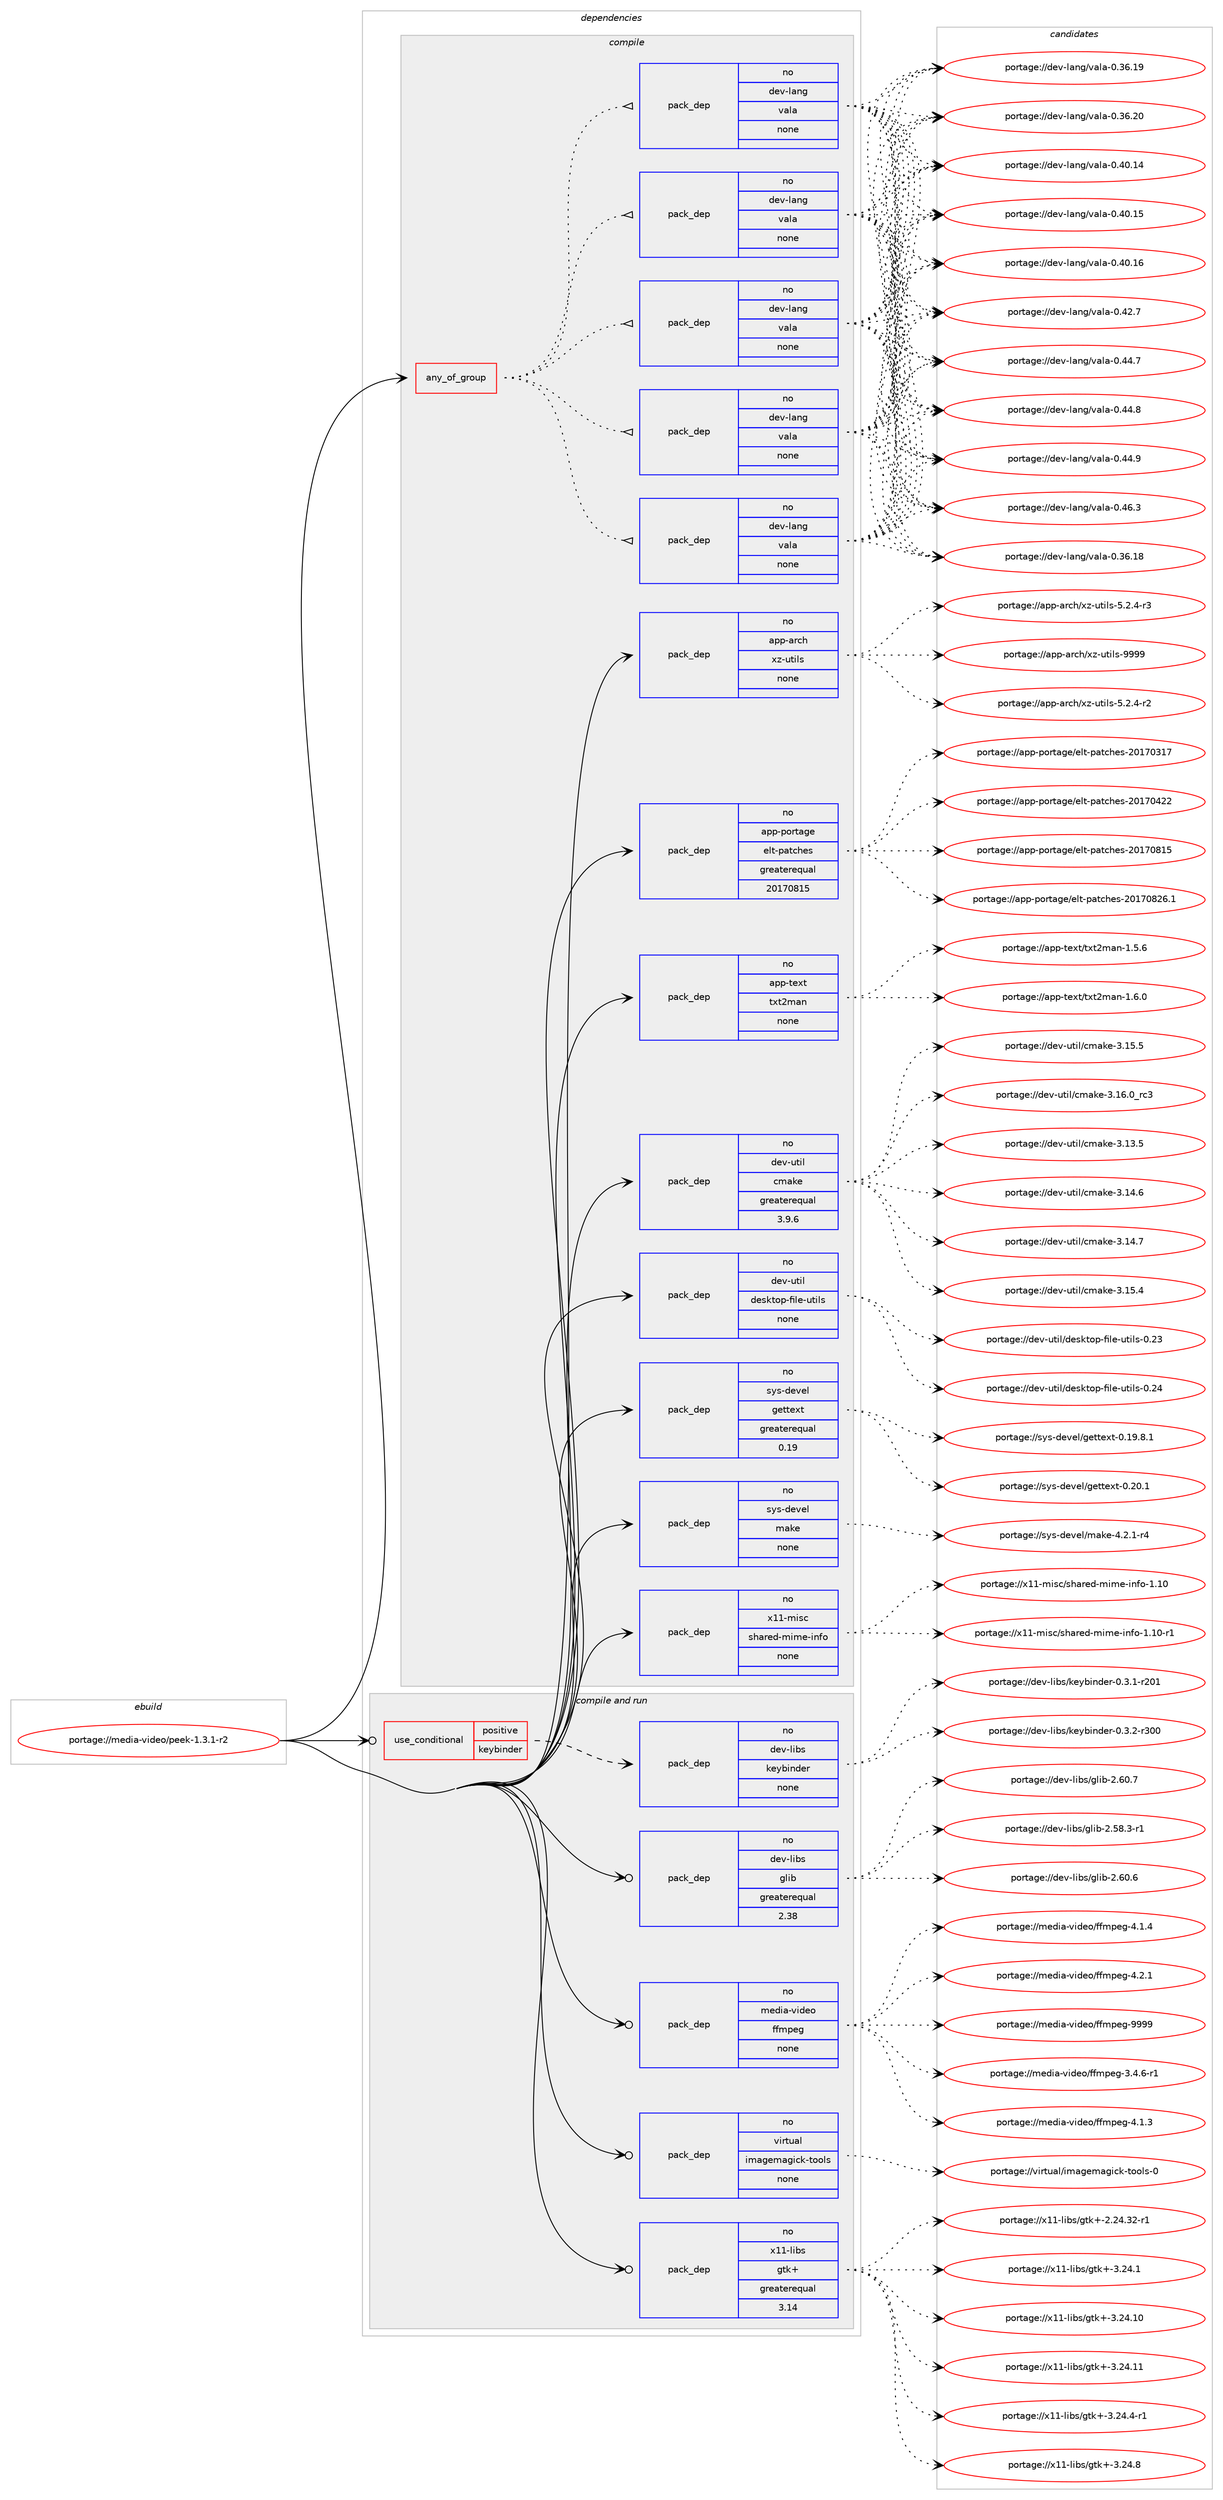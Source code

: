 digraph prolog {

# *************
# Graph options
# *************

newrank=true;
concentrate=true;
compound=true;
graph [rankdir=LR,fontname=Helvetica,fontsize=10,ranksep=1.5];#, ranksep=2.5, nodesep=0.2];
edge  [arrowhead=vee];
node  [fontname=Helvetica,fontsize=10];

# **********
# The ebuild
# **********

subgraph cluster_leftcol {
color=gray;
rank=same;
label=<<i>ebuild</i>>;
id [label="portage://media-video/peek-1.3.1-r2", color=red, width=4, href="../media-video/peek-1.3.1-r2.svg"];
}

# ****************
# The dependencies
# ****************

subgraph cluster_midcol {
color=gray;
label=<<i>dependencies</i>>;
subgraph cluster_compile {
fillcolor="#eeeeee";
style=filled;
label=<<i>compile</i>>;
subgraph any5461 {
dependency342769 [label=<<TABLE BORDER="0" CELLBORDER="1" CELLSPACING="0" CELLPADDING="4"><TR><TD CELLPADDING="10">any_of_group</TD></TR></TABLE>>, shape=none, color=red];subgraph pack251626 {
dependency342770 [label=<<TABLE BORDER="0" CELLBORDER="1" CELLSPACING="0" CELLPADDING="4" WIDTH="220"><TR><TD ROWSPAN="6" CELLPADDING="30">pack_dep</TD></TR><TR><TD WIDTH="110">no</TD></TR><TR><TD>dev-lang</TD></TR><TR><TD>vala</TD></TR><TR><TD>none</TD></TR><TR><TD></TD></TR></TABLE>>, shape=none, color=blue];
}
dependency342769:e -> dependency342770:w [weight=20,style="dotted",arrowhead="oinv"];
subgraph pack251627 {
dependency342771 [label=<<TABLE BORDER="0" CELLBORDER="1" CELLSPACING="0" CELLPADDING="4" WIDTH="220"><TR><TD ROWSPAN="6" CELLPADDING="30">pack_dep</TD></TR><TR><TD WIDTH="110">no</TD></TR><TR><TD>dev-lang</TD></TR><TR><TD>vala</TD></TR><TR><TD>none</TD></TR><TR><TD></TD></TR></TABLE>>, shape=none, color=blue];
}
dependency342769:e -> dependency342771:w [weight=20,style="dotted",arrowhead="oinv"];
subgraph pack251628 {
dependency342772 [label=<<TABLE BORDER="0" CELLBORDER="1" CELLSPACING="0" CELLPADDING="4" WIDTH="220"><TR><TD ROWSPAN="6" CELLPADDING="30">pack_dep</TD></TR><TR><TD WIDTH="110">no</TD></TR><TR><TD>dev-lang</TD></TR><TR><TD>vala</TD></TR><TR><TD>none</TD></TR><TR><TD></TD></TR></TABLE>>, shape=none, color=blue];
}
dependency342769:e -> dependency342772:w [weight=20,style="dotted",arrowhead="oinv"];
subgraph pack251629 {
dependency342773 [label=<<TABLE BORDER="0" CELLBORDER="1" CELLSPACING="0" CELLPADDING="4" WIDTH="220"><TR><TD ROWSPAN="6" CELLPADDING="30">pack_dep</TD></TR><TR><TD WIDTH="110">no</TD></TR><TR><TD>dev-lang</TD></TR><TR><TD>vala</TD></TR><TR><TD>none</TD></TR><TR><TD></TD></TR></TABLE>>, shape=none, color=blue];
}
dependency342769:e -> dependency342773:w [weight=20,style="dotted",arrowhead="oinv"];
subgraph pack251630 {
dependency342774 [label=<<TABLE BORDER="0" CELLBORDER="1" CELLSPACING="0" CELLPADDING="4" WIDTH="220"><TR><TD ROWSPAN="6" CELLPADDING="30">pack_dep</TD></TR><TR><TD WIDTH="110">no</TD></TR><TR><TD>dev-lang</TD></TR><TR><TD>vala</TD></TR><TR><TD>none</TD></TR><TR><TD></TD></TR></TABLE>>, shape=none, color=blue];
}
dependency342769:e -> dependency342774:w [weight=20,style="dotted",arrowhead="oinv"];
}
id:e -> dependency342769:w [weight=20,style="solid",arrowhead="vee"];
subgraph pack251631 {
dependency342775 [label=<<TABLE BORDER="0" CELLBORDER="1" CELLSPACING="0" CELLPADDING="4" WIDTH="220"><TR><TD ROWSPAN="6" CELLPADDING="30">pack_dep</TD></TR><TR><TD WIDTH="110">no</TD></TR><TR><TD>app-arch</TD></TR><TR><TD>xz-utils</TD></TR><TR><TD>none</TD></TR><TR><TD></TD></TR></TABLE>>, shape=none, color=blue];
}
id:e -> dependency342775:w [weight=20,style="solid",arrowhead="vee"];
subgraph pack251632 {
dependency342776 [label=<<TABLE BORDER="0" CELLBORDER="1" CELLSPACING="0" CELLPADDING="4" WIDTH="220"><TR><TD ROWSPAN="6" CELLPADDING="30">pack_dep</TD></TR><TR><TD WIDTH="110">no</TD></TR><TR><TD>app-portage</TD></TR><TR><TD>elt-patches</TD></TR><TR><TD>greaterequal</TD></TR><TR><TD>20170815</TD></TR></TABLE>>, shape=none, color=blue];
}
id:e -> dependency342776:w [weight=20,style="solid",arrowhead="vee"];
subgraph pack251633 {
dependency342777 [label=<<TABLE BORDER="0" CELLBORDER="1" CELLSPACING="0" CELLPADDING="4" WIDTH="220"><TR><TD ROWSPAN="6" CELLPADDING="30">pack_dep</TD></TR><TR><TD WIDTH="110">no</TD></TR><TR><TD>app-text</TD></TR><TR><TD>txt2man</TD></TR><TR><TD>none</TD></TR><TR><TD></TD></TR></TABLE>>, shape=none, color=blue];
}
id:e -> dependency342777:w [weight=20,style="solid",arrowhead="vee"];
subgraph pack251634 {
dependency342778 [label=<<TABLE BORDER="0" CELLBORDER="1" CELLSPACING="0" CELLPADDING="4" WIDTH="220"><TR><TD ROWSPAN="6" CELLPADDING="30">pack_dep</TD></TR><TR><TD WIDTH="110">no</TD></TR><TR><TD>dev-util</TD></TR><TR><TD>cmake</TD></TR><TR><TD>greaterequal</TD></TR><TR><TD>3.9.6</TD></TR></TABLE>>, shape=none, color=blue];
}
id:e -> dependency342778:w [weight=20,style="solid",arrowhead="vee"];
subgraph pack251635 {
dependency342779 [label=<<TABLE BORDER="0" CELLBORDER="1" CELLSPACING="0" CELLPADDING="4" WIDTH="220"><TR><TD ROWSPAN="6" CELLPADDING="30">pack_dep</TD></TR><TR><TD WIDTH="110">no</TD></TR><TR><TD>dev-util</TD></TR><TR><TD>desktop-file-utils</TD></TR><TR><TD>none</TD></TR><TR><TD></TD></TR></TABLE>>, shape=none, color=blue];
}
id:e -> dependency342779:w [weight=20,style="solid",arrowhead="vee"];
subgraph pack251636 {
dependency342780 [label=<<TABLE BORDER="0" CELLBORDER="1" CELLSPACING="0" CELLPADDING="4" WIDTH="220"><TR><TD ROWSPAN="6" CELLPADDING="30">pack_dep</TD></TR><TR><TD WIDTH="110">no</TD></TR><TR><TD>sys-devel</TD></TR><TR><TD>gettext</TD></TR><TR><TD>greaterequal</TD></TR><TR><TD>0.19</TD></TR></TABLE>>, shape=none, color=blue];
}
id:e -> dependency342780:w [weight=20,style="solid",arrowhead="vee"];
subgraph pack251637 {
dependency342781 [label=<<TABLE BORDER="0" CELLBORDER="1" CELLSPACING="0" CELLPADDING="4" WIDTH="220"><TR><TD ROWSPAN="6" CELLPADDING="30">pack_dep</TD></TR><TR><TD WIDTH="110">no</TD></TR><TR><TD>sys-devel</TD></TR><TR><TD>make</TD></TR><TR><TD>none</TD></TR><TR><TD></TD></TR></TABLE>>, shape=none, color=blue];
}
id:e -> dependency342781:w [weight=20,style="solid",arrowhead="vee"];
subgraph pack251638 {
dependency342782 [label=<<TABLE BORDER="0" CELLBORDER="1" CELLSPACING="0" CELLPADDING="4" WIDTH="220"><TR><TD ROWSPAN="6" CELLPADDING="30">pack_dep</TD></TR><TR><TD WIDTH="110">no</TD></TR><TR><TD>x11-misc</TD></TR><TR><TD>shared-mime-info</TD></TR><TR><TD>none</TD></TR><TR><TD></TD></TR></TABLE>>, shape=none, color=blue];
}
id:e -> dependency342782:w [weight=20,style="solid",arrowhead="vee"];
}
subgraph cluster_compileandrun {
fillcolor="#eeeeee";
style=filled;
label=<<i>compile and run</i>>;
subgraph cond85533 {
dependency342783 [label=<<TABLE BORDER="0" CELLBORDER="1" CELLSPACING="0" CELLPADDING="4"><TR><TD ROWSPAN="3" CELLPADDING="10">use_conditional</TD></TR><TR><TD>positive</TD></TR><TR><TD>keybinder</TD></TR></TABLE>>, shape=none, color=red];
subgraph pack251639 {
dependency342784 [label=<<TABLE BORDER="0" CELLBORDER="1" CELLSPACING="0" CELLPADDING="4" WIDTH="220"><TR><TD ROWSPAN="6" CELLPADDING="30">pack_dep</TD></TR><TR><TD WIDTH="110">no</TD></TR><TR><TD>dev-libs</TD></TR><TR><TD>keybinder</TD></TR><TR><TD>none</TD></TR><TR><TD></TD></TR></TABLE>>, shape=none, color=blue];
}
dependency342783:e -> dependency342784:w [weight=20,style="dashed",arrowhead="vee"];
}
id:e -> dependency342783:w [weight=20,style="solid",arrowhead="odotvee"];
subgraph pack251640 {
dependency342785 [label=<<TABLE BORDER="0" CELLBORDER="1" CELLSPACING="0" CELLPADDING="4" WIDTH="220"><TR><TD ROWSPAN="6" CELLPADDING="30">pack_dep</TD></TR><TR><TD WIDTH="110">no</TD></TR><TR><TD>dev-libs</TD></TR><TR><TD>glib</TD></TR><TR><TD>greaterequal</TD></TR><TR><TD>2.38</TD></TR></TABLE>>, shape=none, color=blue];
}
id:e -> dependency342785:w [weight=20,style="solid",arrowhead="odotvee"];
subgraph pack251641 {
dependency342786 [label=<<TABLE BORDER="0" CELLBORDER="1" CELLSPACING="0" CELLPADDING="4" WIDTH="220"><TR><TD ROWSPAN="6" CELLPADDING="30">pack_dep</TD></TR><TR><TD WIDTH="110">no</TD></TR><TR><TD>media-video</TD></TR><TR><TD>ffmpeg</TD></TR><TR><TD>none</TD></TR><TR><TD></TD></TR></TABLE>>, shape=none, color=blue];
}
id:e -> dependency342786:w [weight=20,style="solid",arrowhead="odotvee"];
subgraph pack251642 {
dependency342787 [label=<<TABLE BORDER="0" CELLBORDER="1" CELLSPACING="0" CELLPADDING="4" WIDTH="220"><TR><TD ROWSPAN="6" CELLPADDING="30">pack_dep</TD></TR><TR><TD WIDTH="110">no</TD></TR><TR><TD>virtual</TD></TR><TR><TD>imagemagick-tools</TD></TR><TR><TD>none</TD></TR><TR><TD></TD></TR></TABLE>>, shape=none, color=blue];
}
id:e -> dependency342787:w [weight=20,style="solid",arrowhead="odotvee"];
subgraph pack251643 {
dependency342788 [label=<<TABLE BORDER="0" CELLBORDER="1" CELLSPACING="0" CELLPADDING="4" WIDTH="220"><TR><TD ROWSPAN="6" CELLPADDING="30">pack_dep</TD></TR><TR><TD WIDTH="110">no</TD></TR><TR><TD>x11-libs</TD></TR><TR><TD>gtk+</TD></TR><TR><TD>greaterequal</TD></TR><TR><TD>3.14</TD></TR></TABLE>>, shape=none, color=blue];
}
id:e -> dependency342788:w [weight=20,style="solid",arrowhead="odotvee"];
}
subgraph cluster_run {
fillcolor="#eeeeee";
style=filled;
label=<<i>run</i>>;
}
}

# **************
# The candidates
# **************

subgraph cluster_choices {
rank=same;
color=gray;
label=<<i>candidates</i>>;

subgraph choice251626 {
color=black;
nodesep=1;
choiceportage10010111845108971101034711897108974548465154464956 [label="portage://dev-lang/vala-0.36.18", color=red, width=4,href="../dev-lang/vala-0.36.18.svg"];
choiceportage10010111845108971101034711897108974548465154464957 [label="portage://dev-lang/vala-0.36.19", color=red, width=4,href="../dev-lang/vala-0.36.19.svg"];
choiceportage10010111845108971101034711897108974548465154465048 [label="portage://dev-lang/vala-0.36.20", color=red, width=4,href="../dev-lang/vala-0.36.20.svg"];
choiceportage10010111845108971101034711897108974548465248464952 [label="portage://dev-lang/vala-0.40.14", color=red, width=4,href="../dev-lang/vala-0.40.14.svg"];
choiceportage10010111845108971101034711897108974548465248464953 [label="portage://dev-lang/vala-0.40.15", color=red, width=4,href="../dev-lang/vala-0.40.15.svg"];
choiceportage10010111845108971101034711897108974548465248464954 [label="portage://dev-lang/vala-0.40.16", color=red, width=4,href="../dev-lang/vala-0.40.16.svg"];
choiceportage100101118451089711010347118971089745484652504655 [label="portage://dev-lang/vala-0.42.7", color=red, width=4,href="../dev-lang/vala-0.42.7.svg"];
choiceportage100101118451089711010347118971089745484652524655 [label="portage://dev-lang/vala-0.44.7", color=red, width=4,href="../dev-lang/vala-0.44.7.svg"];
choiceportage100101118451089711010347118971089745484652524656 [label="portage://dev-lang/vala-0.44.8", color=red, width=4,href="../dev-lang/vala-0.44.8.svg"];
choiceportage100101118451089711010347118971089745484652524657 [label="portage://dev-lang/vala-0.44.9", color=red, width=4,href="../dev-lang/vala-0.44.9.svg"];
choiceportage100101118451089711010347118971089745484652544651 [label="portage://dev-lang/vala-0.46.3", color=red, width=4,href="../dev-lang/vala-0.46.3.svg"];
dependency342770:e -> choiceportage10010111845108971101034711897108974548465154464956:w [style=dotted,weight="100"];
dependency342770:e -> choiceportage10010111845108971101034711897108974548465154464957:w [style=dotted,weight="100"];
dependency342770:e -> choiceportage10010111845108971101034711897108974548465154465048:w [style=dotted,weight="100"];
dependency342770:e -> choiceportage10010111845108971101034711897108974548465248464952:w [style=dotted,weight="100"];
dependency342770:e -> choiceportage10010111845108971101034711897108974548465248464953:w [style=dotted,weight="100"];
dependency342770:e -> choiceportage10010111845108971101034711897108974548465248464954:w [style=dotted,weight="100"];
dependency342770:e -> choiceportage100101118451089711010347118971089745484652504655:w [style=dotted,weight="100"];
dependency342770:e -> choiceportage100101118451089711010347118971089745484652524655:w [style=dotted,weight="100"];
dependency342770:e -> choiceportage100101118451089711010347118971089745484652524656:w [style=dotted,weight="100"];
dependency342770:e -> choiceportage100101118451089711010347118971089745484652524657:w [style=dotted,weight="100"];
dependency342770:e -> choiceportage100101118451089711010347118971089745484652544651:w [style=dotted,weight="100"];
}
subgraph choice251627 {
color=black;
nodesep=1;
choiceportage10010111845108971101034711897108974548465154464956 [label="portage://dev-lang/vala-0.36.18", color=red, width=4,href="../dev-lang/vala-0.36.18.svg"];
choiceportage10010111845108971101034711897108974548465154464957 [label="portage://dev-lang/vala-0.36.19", color=red, width=4,href="../dev-lang/vala-0.36.19.svg"];
choiceportage10010111845108971101034711897108974548465154465048 [label="portage://dev-lang/vala-0.36.20", color=red, width=4,href="../dev-lang/vala-0.36.20.svg"];
choiceportage10010111845108971101034711897108974548465248464952 [label="portage://dev-lang/vala-0.40.14", color=red, width=4,href="../dev-lang/vala-0.40.14.svg"];
choiceportage10010111845108971101034711897108974548465248464953 [label="portage://dev-lang/vala-0.40.15", color=red, width=4,href="../dev-lang/vala-0.40.15.svg"];
choiceportage10010111845108971101034711897108974548465248464954 [label="portage://dev-lang/vala-0.40.16", color=red, width=4,href="../dev-lang/vala-0.40.16.svg"];
choiceportage100101118451089711010347118971089745484652504655 [label="portage://dev-lang/vala-0.42.7", color=red, width=4,href="../dev-lang/vala-0.42.7.svg"];
choiceportage100101118451089711010347118971089745484652524655 [label="portage://dev-lang/vala-0.44.7", color=red, width=4,href="../dev-lang/vala-0.44.7.svg"];
choiceportage100101118451089711010347118971089745484652524656 [label="portage://dev-lang/vala-0.44.8", color=red, width=4,href="../dev-lang/vala-0.44.8.svg"];
choiceportage100101118451089711010347118971089745484652524657 [label="portage://dev-lang/vala-0.44.9", color=red, width=4,href="../dev-lang/vala-0.44.9.svg"];
choiceportage100101118451089711010347118971089745484652544651 [label="portage://dev-lang/vala-0.46.3", color=red, width=4,href="../dev-lang/vala-0.46.3.svg"];
dependency342771:e -> choiceportage10010111845108971101034711897108974548465154464956:w [style=dotted,weight="100"];
dependency342771:e -> choiceportage10010111845108971101034711897108974548465154464957:w [style=dotted,weight="100"];
dependency342771:e -> choiceportage10010111845108971101034711897108974548465154465048:w [style=dotted,weight="100"];
dependency342771:e -> choiceportage10010111845108971101034711897108974548465248464952:w [style=dotted,weight="100"];
dependency342771:e -> choiceportage10010111845108971101034711897108974548465248464953:w [style=dotted,weight="100"];
dependency342771:e -> choiceportage10010111845108971101034711897108974548465248464954:w [style=dotted,weight="100"];
dependency342771:e -> choiceportage100101118451089711010347118971089745484652504655:w [style=dotted,weight="100"];
dependency342771:e -> choiceportage100101118451089711010347118971089745484652524655:w [style=dotted,weight="100"];
dependency342771:e -> choiceportage100101118451089711010347118971089745484652524656:w [style=dotted,weight="100"];
dependency342771:e -> choiceportage100101118451089711010347118971089745484652524657:w [style=dotted,weight="100"];
dependency342771:e -> choiceportage100101118451089711010347118971089745484652544651:w [style=dotted,weight="100"];
}
subgraph choice251628 {
color=black;
nodesep=1;
choiceportage10010111845108971101034711897108974548465154464956 [label="portage://dev-lang/vala-0.36.18", color=red, width=4,href="../dev-lang/vala-0.36.18.svg"];
choiceportage10010111845108971101034711897108974548465154464957 [label="portage://dev-lang/vala-0.36.19", color=red, width=4,href="../dev-lang/vala-0.36.19.svg"];
choiceportage10010111845108971101034711897108974548465154465048 [label="portage://dev-lang/vala-0.36.20", color=red, width=4,href="../dev-lang/vala-0.36.20.svg"];
choiceportage10010111845108971101034711897108974548465248464952 [label="portage://dev-lang/vala-0.40.14", color=red, width=4,href="../dev-lang/vala-0.40.14.svg"];
choiceportage10010111845108971101034711897108974548465248464953 [label="portage://dev-lang/vala-0.40.15", color=red, width=4,href="../dev-lang/vala-0.40.15.svg"];
choiceportage10010111845108971101034711897108974548465248464954 [label="portage://dev-lang/vala-0.40.16", color=red, width=4,href="../dev-lang/vala-0.40.16.svg"];
choiceportage100101118451089711010347118971089745484652504655 [label="portage://dev-lang/vala-0.42.7", color=red, width=4,href="../dev-lang/vala-0.42.7.svg"];
choiceportage100101118451089711010347118971089745484652524655 [label="portage://dev-lang/vala-0.44.7", color=red, width=4,href="../dev-lang/vala-0.44.7.svg"];
choiceportage100101118451089711010347118971089745484652524656 [label="portage://dev-lang/vala-0.44.8", color=red, width=4,href="../dev-lang/vala-0.44.8.svg"];
choiceportage100101118451089711010347118971089745484652524657 [label="portage://dev-lang/vala-0.44.9", color=red, width=4,href="../dev-lang/vala-0.44.9.svg"];
choiceportage100101118451089711010347118971089745484652544651 [label="portage://dev-lang/vala-0.46.3", color=red, width=4,href="../dev-lang/vala-0.46.3.svg"];
dependency342772:e -> choiceportage10010111845108971101034711897108974548465154464956:w [style=dotted,weight="100"];
dependency342772:e -> choiceportage10010111845108971101034711897108974548465154464957:w [style=dotted,weight="100"];
dependency342772:e -> choiceportage10010111845108971101034711897108974548465154465048:w [style=dotted,weight="100"];
dependency342772:e -> choiceportage10010111845108971101034711897108974548465248464952:w [style=dotted,weight="100"];
dependency342772:e -> choiceportage10010111845108971101034711897108974548465248464953:w [style=dotted,weight="100"];
dependency342772:e -> choiceportage10010111845108971101034711897108974548465248464954:w [style=dotted,weight="100"];
dependency342772:e -> choiceportage100101118451089711010347118971089745484652504655:w [style=dotted,weight="100"];
dependency342772:e -> choiceportage100101118451089711010347118971089745484652524655:w [style=dotted,weight="100"];
dependency342772:e -> choiceportage100101118451089711010347118971089745484652524656:w [style=dotted,weight="100"];
dependency342772:e -> choiceportage100101118451089711010347118971089745484652524657:w [style=dotted,weight="100"];
dependency342772:e -> choiceportage100101118451089711010347118971089745484652544651:w [style=dotted,weight="100"];
}
subgraph choice251629 {
color=black;
nodesep=1;
choiceportage10010111845108971101034711897108974548465154464956 [label="portage://dev-lang/vala-0.36.18", color=red, width=4,href="../dev-lang/vala-0.36.18.svg"];
choiceportage10010111845108971101034711897108974548465154464957 [label="portage://dev-lang/vala-0.36.19", color=red, width=4,href="../dev-lang/vala-0.36.19.svg"];
choiceportage10010111845108971101034711897108974548465154465048 [label="portage://dev-lang/vala-0.36.20", color=red, width=4,href="../dev-lang/vala-0.36.20.svg"];
choiceportage10010111845108971101034711897108974548465248464952 [label="portage://dev-lang/vala-0.40.14", color=red, width=4,href="../dev-lang/vala-0.40.14.svg"];
choiceportage10010111845108971101034711897108974548465248464953 [label="portage://dev-lang/vala-0.40.15", color=red, width=4,href="../dev-lang/vala-0.40.15.svg"];
choiceportage10010111845108971101034711897108974548465248464954 [label="portage://dev-lang/vala-0.40.16", color=red, width=4,href="../dev-lang/vala-0.40.16.svg"];
choiceportage100101118451089711010347118971089745484652504655 [label="portage://dev-lang/vala-0.42.7", color=red, width=4,href="../dev-lang/vala-0.42.7.svg"];
choiceportage100101118451089711010347118971089745484652524655 [label="portage://dev-lang/vala-0.44.7", color=red, width=4,href="../dev-lang/vala-0.44.7.svg"];
choiceportage100101118451089711010347118971089745484652524656 [label="portage://dev-lang/vala-0.44.8", color=red, width=4,href="../dev-lang/vala-0.44.8.svg"];
choiceportage100101118451089711010347118971089745484652524657 [label="portage://dev-lang/vala-0.44.9", color=red, width=4,href="../dev-lang/vala-0.44.9.svg"];
choiceportage100101118451089711010347118971089745484652544651 [label="portage://dev-lang/vala-0.46.3", color=red, width=4,href="../dev-lang/vala-0.46.3.svg"];
dependency342773:e -> choiceportage10010111845108971101034711897108974548465154464956:w [style=dotted,weight="100"];
dependency342773:e -> choiceportage10010111845108971101034711897108974548465154464957:w [style=dotted,weight="100"];
dependency342773:e -> choiceportage10010111845108971101034711897108974548465154465048:w [style=dotted,weight="100"];
dependency342773:e -> choiceportage10010111845108971101034711897108974548465248464952:w [style=dotted,weight="100"];
dependency342773:e -> choiceportage10010111845108971101034711897108974548465248464953:w [style=dotted,weight="100"];
dependency342773:e -> choiceportage10010111845108971101034711897108974548465248464954:w [style=dotted,weight="100"];
dependency342773:e -> choiceportage100101118451089711010347118971089745484652504655:w [style=dotted,weight="100"];
dependency342773:e -> choiceportage100101118451089711010347118971089745484652524655:w [style=dotted,weight="100"];
dependency342773:e -> choiceportage100101118451089711010347118971089745484652524656:w [style=dotted,weight="100"];
dependency342773:e -> choiceportage100101118451089711010347118971089745484652524657:w [style=dotted,weight="100"];
dependency342773:e -> choiceportage100101118451089711010347118971089745484652544651:w [style=dotted,weight="100"];
}
subgraph choice251630 {
color=black;
nodesep=1;
choiceportage10010111845108971101034711897108974548465154464956 [label="portage://dev-lang/vala-0.36.18", color=red, width=4,href="../dev-lang/vala-0.36.18.svg"];
choiceportage10010111845108971101034711897108974548465154464957 [label="portage://dev-lang/vala-0.36.19", color=red, width=4,href="../dev-lang/vala-0.36.19.svg"];
choiceportage10010111845108971101034711897108974548465154465048 [label="portage://dev-lang/vala-0.36.20", color=red, width=4,href="../dev-lang/vala-0.36.20.svg"];
choiceportage10010111845108971101034711897108974548465248464952 [label="portage://dev-lang/vala-0.40.14", color=red, width=4,href="../dev-lang/vala-0.40.14.svg"];
choiceportage10010111845108971101034711897108974548465248464953 [label="portage://dev-lang/vala-0.40.15", color=red, width=4,href="../dev-lang/vala-0.40.15.svg"];
choiceportage10010111845108971101034711897108974548465248464954 [label="portage://dev-lang/vala-0.40.16", color=red, width=4,href="../dev-lang/vala-0.40.16.svg"];
choiceportage100101118451089711010347118971089745484652504655 [label="portage://dev-lang/vala-0.42.7", color=red, width=4,href="../dev-lang/vala-0.42.7.svg"];
choiceportage100101118451089711010347118971089745484652524655 [label="portage://dev-lang/vala-0.44.7", color=red, width=4,href="../dev-lang/vala-0.44.7.svg"];
choiceportage100101118451089711010347118971089745484652524656 [label="portage://dev-lang/vala-0.44.8", color=red, width=4,href="../dev-lang/vala-0.44.8.svg"];
choiceportage100101118451089711010347118971089745484652524657 [label="portage://dev-lang/vala-0.44.9", color=red, width=4,href="../dev-lang/vala-0.44.9.svg"];
choiceportage100101118451089711010347118971089745484652544651 [label="portage://dev-lang/vala-0.46.3", color=red, width=4,href="../dev-lang/vala-0.46.3.svg"];
dependency342774:e -> choiceportage10010111845108971101034711897108974548465154464956:w [style=dotted,weight="100"];
dependency342774:e -> choiceportage10010111845108971101034711897108974548465154464957:w [style=dotted,weight="100"];
dependency342774:e -> choiceportage10010111845108971101034711897108974548465154465048:w [style=dotted,weight="100"];
dependency342774:e -> choiceportage10010111845108971101034711897108974548465248464952:w [style=dotted,weight="100"];
dependency342774:e -> choiceportage10010111845108971101034711897108974548465248464953:w [style=dotted,weight="100"];
dependency342774:e -> choiceportage10010111845108971101034711897108974548465248464954:w [style=dotted,weight="100"];
dependency342774:e -> choiceportage100101118451089711010347118971089745484652504655:w [style=dotted,weight="100"];
dependency342774:e -> choiceportage100101118451089711010347118971089745484652524655:w [style=dotted,weight="100"];
dependency342774:e -> choiceportage100101118451089711010347118971089745484652524656:w [style=dotted,weight="100"];
dependency342774:e -> choiceportage100101118451089711010347118971089745484652524657:w [style=dotted,weight="100"];
dependency342774:e -> choiceportage100101118451089711010347118971089745484652544651:w [style=dotted,weight="100"];
}
subgraph choice251631 {
color=black;
nodesep=1;
choiceportage9711211245971149910447120122451171161051081154553465046524511450 [label="portage://app-arch/xz-utils-5.2.4-r2", color=red, width=4,href="../app-arch/xz-utils-5.2.4-r2.svg"];
choiceportage9711211245971149910447120122451171161051081154553465046524511451 [label="portage://app-arch/xz-utils-5.2.4-r3", color=red, width=4,href="../app-arch/xz-utils-5.2.4-r3.svg"];
choiceportage9711211245971149910447120122451171161051081154557575757 [label="portage://app-arch/xz-utils-9999", color=red, width=4,href="../app-arch/xz-utils-9999.svg"];
dependency342775:e -> choiceportage9711211245971149910447120122451171161051081154553465046524511450:w [style=dotted,weight="100"];
dependency342775:e -> choiceportage9711211245971149910447120122451171161051081154553465046524511451:w [style=dotted,weight="100"];
dependency342775:e -> choiceportage9711211245971149910447120122451171161051081154557575757:w [style=dotted,weight="100"];
}
subgraph choice251632 {
color=black;
nodesep=1;
choiceportage97112112451121111141169710310147101108116451129711699104101115455048495548514955 [label="portage://app-portage/elt-patches-20170317", color=red, width=4,href="../app-portage/elt-patches-20170317.svg"];
choiceportage97112112451121111141169710310147101108116451129711699104101115455048495548525050 [label="portage://app-portage/elt-patches-20170422", color=red, width=4,href="../app-portage/elt-patches-20170422.svg"];
choiceportage97112112451121111141169710310147101108116451129711699104101115455048495548564953 [label="portage://app-portage/elt-patches-20170815", color=red, width=4,href="../app-portage/elt-patches-20170815.svg"];
choiceportage971121124511211111411697103101471011081164511297116991041011154550484955485650544649 [label="portage://app-portage/elt-patches-20170826.1", color=red, width=4,href="../app-portage/elt-patches-20170826.1.svg"];
dependency342776:e -> choiceportage97112112451121111141169710310147101108116451129711699104101115455048495548514955:w [style=dotted,weight="100"];
dependency342776:e -> choiceportage97112112451121111141169710310147101108116451129711699104101115455048495548525050:w [style=dotted,weight="100"];
dependency342776:e -> choiceportage97112112451121111141169710310147101108116451129711699104101115455048495548564953:w [style=dotted,weight="100"];
dependency342776:e -> choiceportage971121124511211111411697103101471011081164511297116991041011154550484955485650544649:w [style=dotted,weight="100"];
}
subgraph choice251633 {
color=black;
nodesep=1;
choiceportage9711211245116101120116471161201165010997110454946534654 [label="portage://app-text/txt2man-1.5.6", color=red, width=4,href="../app-text/txt2man-1.5.6.svg"];
choiceportage9711211245116101120116471161201165010997110454946544648 [label="portage://app-text/txt2man-1.6.0", color=red, width=4,href="../app-text/txt2man-1.6.0.svg"];
dependency342777:e -> choiceportage9711211245116101120116471161201165010997110454946534654:w [style=dotted,weight="100"];
dependency342777:e -> choiceportage9711211245116101120116471161201165010997110454946544648:w [style=dotted,weight="100"];
}
subgraph choice251634 {
color=black;
nodesep=1;
choiceportage1001011184511711610510847991099710710145514649514653 [label="portage://dev-util/cmake-3.13.5", color=red, width=4,href="../dev-util/cmake-3.13.5.svg"];
choiceportage1001011184511711610510847991099710710145514649524654 [label="portage://dev-util/cmake-3.14.6", color=red, width=4,href="../dev-util/cmake-3.14.6.svg"];
choiceportage1001011184511711610510847991099710710145514649524655 [label="portage://dev-util/cmake-3.14.7", color=red, width=4,href="../dev-util/cmake-3.14.7.svg"];
choiceportage1001011184511711610510847991099710710145514649534652 [label="portage://dev-util/cmake-3.15.4", color=red, width=4,href="../dev-util/cmake-3.15.4.svg"];
choiceportage1001011184511711610510847991099710710145514649534653 [label="portage://dev-util/cmake-3.15.5", color=red, width=4,href="../dev-util/cmake-3.15.5.svg"];
choiceportage1001011184511711610510847991099710710145514649544648951149951 [label="portage://dev-util/cmake-3.16.0_rc3", color=red, width=4,href="../dev-util/cmake-3.16.0_rc3.svg"];
dependency342778:e -> choiceportage1001011184511711610510847991099710710145514649514653:w [style=dotted,weight="100"];
dependency342778:e -> choiceportage1001011184511711610510847991099710710145514649524654:w [style=dotted,weight="100"];
dependency342778:e -> choiceportage1001011184511711610510847991099710710145514649524655:w [style=dotted,weight="100"];
dependency342778:e -> choiceportage1001011184511711610510847991099710710145514649534652:w [style=dotted,weight="100"];
dependency342778:e -> choiceportage1001011184511711610510847991099710710145514649534653:w [style=dotted,weight="100"];
dependency342778:e -> choiceportage1001011184511711610510847991099710710145514649544648951149951:w [style=dotted,weight="100"];
}
subgraph choice251635 {
color=black;
nodesep=1;
choiceportage100101118451171161051084710010111510711611111245102105108101451171161051081154548465051 [label="portage://dev-util/desktop-file-utils-0.23", color=red, width=4,href="../dev-util/desktop-file-utils-0.23.svg"];
choiceportage100101118451171161051084710010111510711611111245102105108101451171161051081154548465052 [label="portage://dev-util/desktop-file-utils-0.24", color=red, width=4,href="../dev-util/desktop-file-utils-0.24.svg"];
dependency342779:e -> choiceportage100101118451171161051084710010111510711611111245102105108101451171161051081154548465051:w [style=dotted,weight="100"];
dependency342779:e -> choiceportage100101118451171161051084710010111510711611111245102105108101451171161051081154548465052:w [style=dotted,weight="100"];
}
subgraph choice251636 {
color=black;
nodesep=1;
choiceportage1151211154510010111810110847103101116116101120116454846495746564649 [label="portage://sys-devel/gettext-0.19.8.1", color=red, width=4,href="../sys-devel/gettext-0.19.8.1.svg"];
choiceportage115121115451001011181011084710310111611610112011645484650484649 [label="portage://sys-devel/gettext-0.20.1", color=red, width=4,href="../sys-devel/gettext-0.20.1.svg"];
dependency342780:e -> choiceportage1151211154510010111810110847103101116116101120116454846495746564649:w [style=dotted,weight="100"];
dependency342780:e -> choiceportage115121115451001011181011084710310111611610112011645484650484649:w [style=dotted,weight="100"];
}
subgraph choice251637 {
color=black;
nodesep=1;
choiceportage1151211154510010111810110847109971071014552465046494511452 [label="portage://sys-devel/make-4.2.1-r4", color=red, width=4,href="../sys-devel/make-4.2.1-r4.svg"];
dependency342781:e -> choiceportage1151211154510010111810110847109971071014552465046494511452:w [style=dotted,weight="100"];
}
subgraph choice251638 {
color=black;
nodesep=1;
choiceportage12049494510910511599471151049711410110045109105109101451051101021114549464948 [label="portage://x11-misc/shared-mime-info-1.10", color=red, width=4,href="../x11-misc/shared-mime-info-1.10.svg"];
choiceportage120494945109105115994711510497114101100451091051091014510511010211145494649484511449 [label="portage://x11-misc/shared-mime-info-1.10-r1", color=red, width=4,href="../x11-misc/shared-mime-info-1.10-r1.svg"];
dependency342782:e -> choiceportage12049494510910511599471151049711410110045109105109101451051101021114549464948:w [style=dotted,weight="100"];
dependency342782:e -> choiceportage120494945109105115994711510497114101100451091051091014510511010211145494649484511449:w [style=dotted,weight="100"];
}
subgraph choice251639 {
color=black;
nodesep=1;
choiceportage1001011184510810598115471071011219810511010010111445484651464945114504849 [label="portage://dev-libs/keybinder-0.3.1-r201", color=red, width=4,href="../dev-libs/keybinder-0.3.1-r201.svg"];
choiceportage1001011184510810598115471071011219810511010010111445484651465045114514848 [label="portage://dev-libs/keybinder-0.3.2-r300", color=red, width=4,href="../dev-libs/keybinder-0.3.2-r300.svg"];
dependency342784:e -> choiceportage1001011184510810598115471071011219810511010010111445484651464945114504849:w [style=dotted,weight="100"];
dependency342784:e -> choiceportage1001011184510810598115471071011219810511010010111445484651465045114514848:w [style=dotted,weight="100"];
}
subgraph choice251640 {
color=black;
nodesep=1;
choiceportage10010111845108105981154710310810598455046535646514511449 [label="portage://dev-libs/glib-2.58.3-r1", color=red, width=4,href="../dev-libs/glib-2.58.3-r1.svg"];
choiceportage1001011184510810598115471031081059845504654484654 [label="portage://dev-libs/glib-2.60.6", color=red, width=4,href="../dev-libs/glib-2.60.6.svg"];
choiceportage1001011184510810598115471031081059845504654484655 [label="portage://dev-libs/glib-2.60.7", color=red, width=4,href="../dev-libs/glib-2.60.7.svg"];
dependency342785:e -> choiceportage10010111845108105981154710310810598455046535646514511449:w [style=dotted,weight="100"];
dependency342785:e -> choiceportage1001011184510810598115471031081059845504654484654:w [style=dotted,weight="100"];
dependency342785:e -> choiceportage1001011184510810598115471031081059845504654484655:w [style=dotted,weight="100"];
}
subgraph choice251641 {
color=black;
nodesep=1;
choiceportage1091011001059745118105100101111471021021091121011034551465246544511449 [label="portage://media-video/ffmpeg-3.4.6-r1", color=red, width=4,href="../media-video/ffmpeg-3.4.6-r1.svg"];
choiceportage109101100105974511810510010111147102102109112101103455246494651 [label="portage://media-video/ffmpeg-4.1.3", color=red, width=4,href="../media-video/ffmpeg-4.1.3.svg"];
choiceportage109101100105974511810510010111147102102109112101103455246494652 [label="portage://media-video/ffmpeg-4.1.4", color=red, width=4,href="../media-video/ffmpeg-4.1.4.svg"];
choiceportage109101100105974511810510010111147102102109112101103455246504649 [label="portage://media-video/ffmpeg-4.2.1", color=red, width=4,href="../media-video/ffmpeg-4.2.1.svg"];
choiceportage1091011001059745118105100101111471021021091121011034557575757 [label="portage://media-video/ffmpeg-9999", color=red, width=4,href="../media-video/ffmpeg-9999.svg"];
dependency342786:e -> choiceportage1091011001059745118105100101111471021021091121011034551465246544511449:w [style=dotted,weight="100"];
dependency342786:e -> choiceportage109101100105974511810510010111147102102109112101103455246494651:w [style=dotted,weight="100"];
dependency342786:e -> choiceportage109101100105974511810510010111147102102109112101103455246494652:w [style=dotted,weight="100"];
dependency342786:e -> choiceportage109101100105974511810510010111147102102109112101103455246504649:w [style=dotted,weight="100"];
dependency342786:e -> choiceportage1091011001059745118105100101111471021021091121011034557575757:w [style=dotted,weight="100"];
}
subgraph choice251642 {
color=black;
nodesep=1;
choiceportage1181051141161179710847105109971031011099710310599107451161111111081154548 [label="portage://virtual/imagemagick-tools-0", color=red, width=4,href="../virtual/imagemagick-tools-0.svg"];
dependency342787:e -> choiceportage1181051141161179710847105109971031011099710310599107451161111111081154548:w [style=dotted,weight="100"];
}
subgraph choice251643 {
color=black;
nodesep=1;
choiceportage12049494510810598115471031161074345504650524651504511449 [label="portage://x11-libs/gtk+-2.24.32-r1", color=red, width=4,href="../x11-libs/gtk+-2.24.32-r1.svg"];
choiceportage12049494510810598115471031161074345514650524649 [label="portage://x11-libs/gtk+-3.24.1", color=red, width=4,href="../x11-libs/gtk+-3.24.1.svg"];
choiceportage1204949451081059811547103116107434551465052464948 [label="portage://x11-libs/gtk+-3.24.10", color=red, width=4,href="../x11-libs/gtk+-3.24.10.svg"];
choiceportage1204949451081059811547103116107434551465052464949 [label="portage://x11-libs/gtk+-3.24.11", color=red, width=4,href="../x11-libs/gtk+-3.24.11.svg"];
choiceportage120494945108105981154710311610743455146505246524511449 [label="portage://x11-libs/gtk+-3.24.4-r1", color=red, width=4,href="../x11-libs/gtk+-3.24.4-r1.svg"];
choiceportage12049494510810598115471031161074345514650524656 [label="portage://x11-libs/gtk+-3.24.8", color=red, width=4,href="../x11-libs/gtk+-3.24.8.svg"];
dependency342788:e -> choiceportage12049494510810598115471031161074345504650524651504511449:w [style=dotted,weight="100"];
dependency342788:e -> choiceportage12049494510810598115471031161074345514650524649:w [style=dotted,weight="100"];
dependency342788:e -> choiceportage1204949451081059811547103116107434551465052464948:w [style=dotted,weight="100"];
dependency342788:e -> choiceportage1204949451081059811547103116107434551465052464949:w [style=dotted,weight="100"];
dependency342788:e -> choiceportage120494945108105981154710311610743455146505246524511449:w [style=dotted,weight="100"];
dependency342788:e -> choiceportage12049494510810598115471031161074345514650524656:w [style=dotted,weight="100"];
}
}

}
